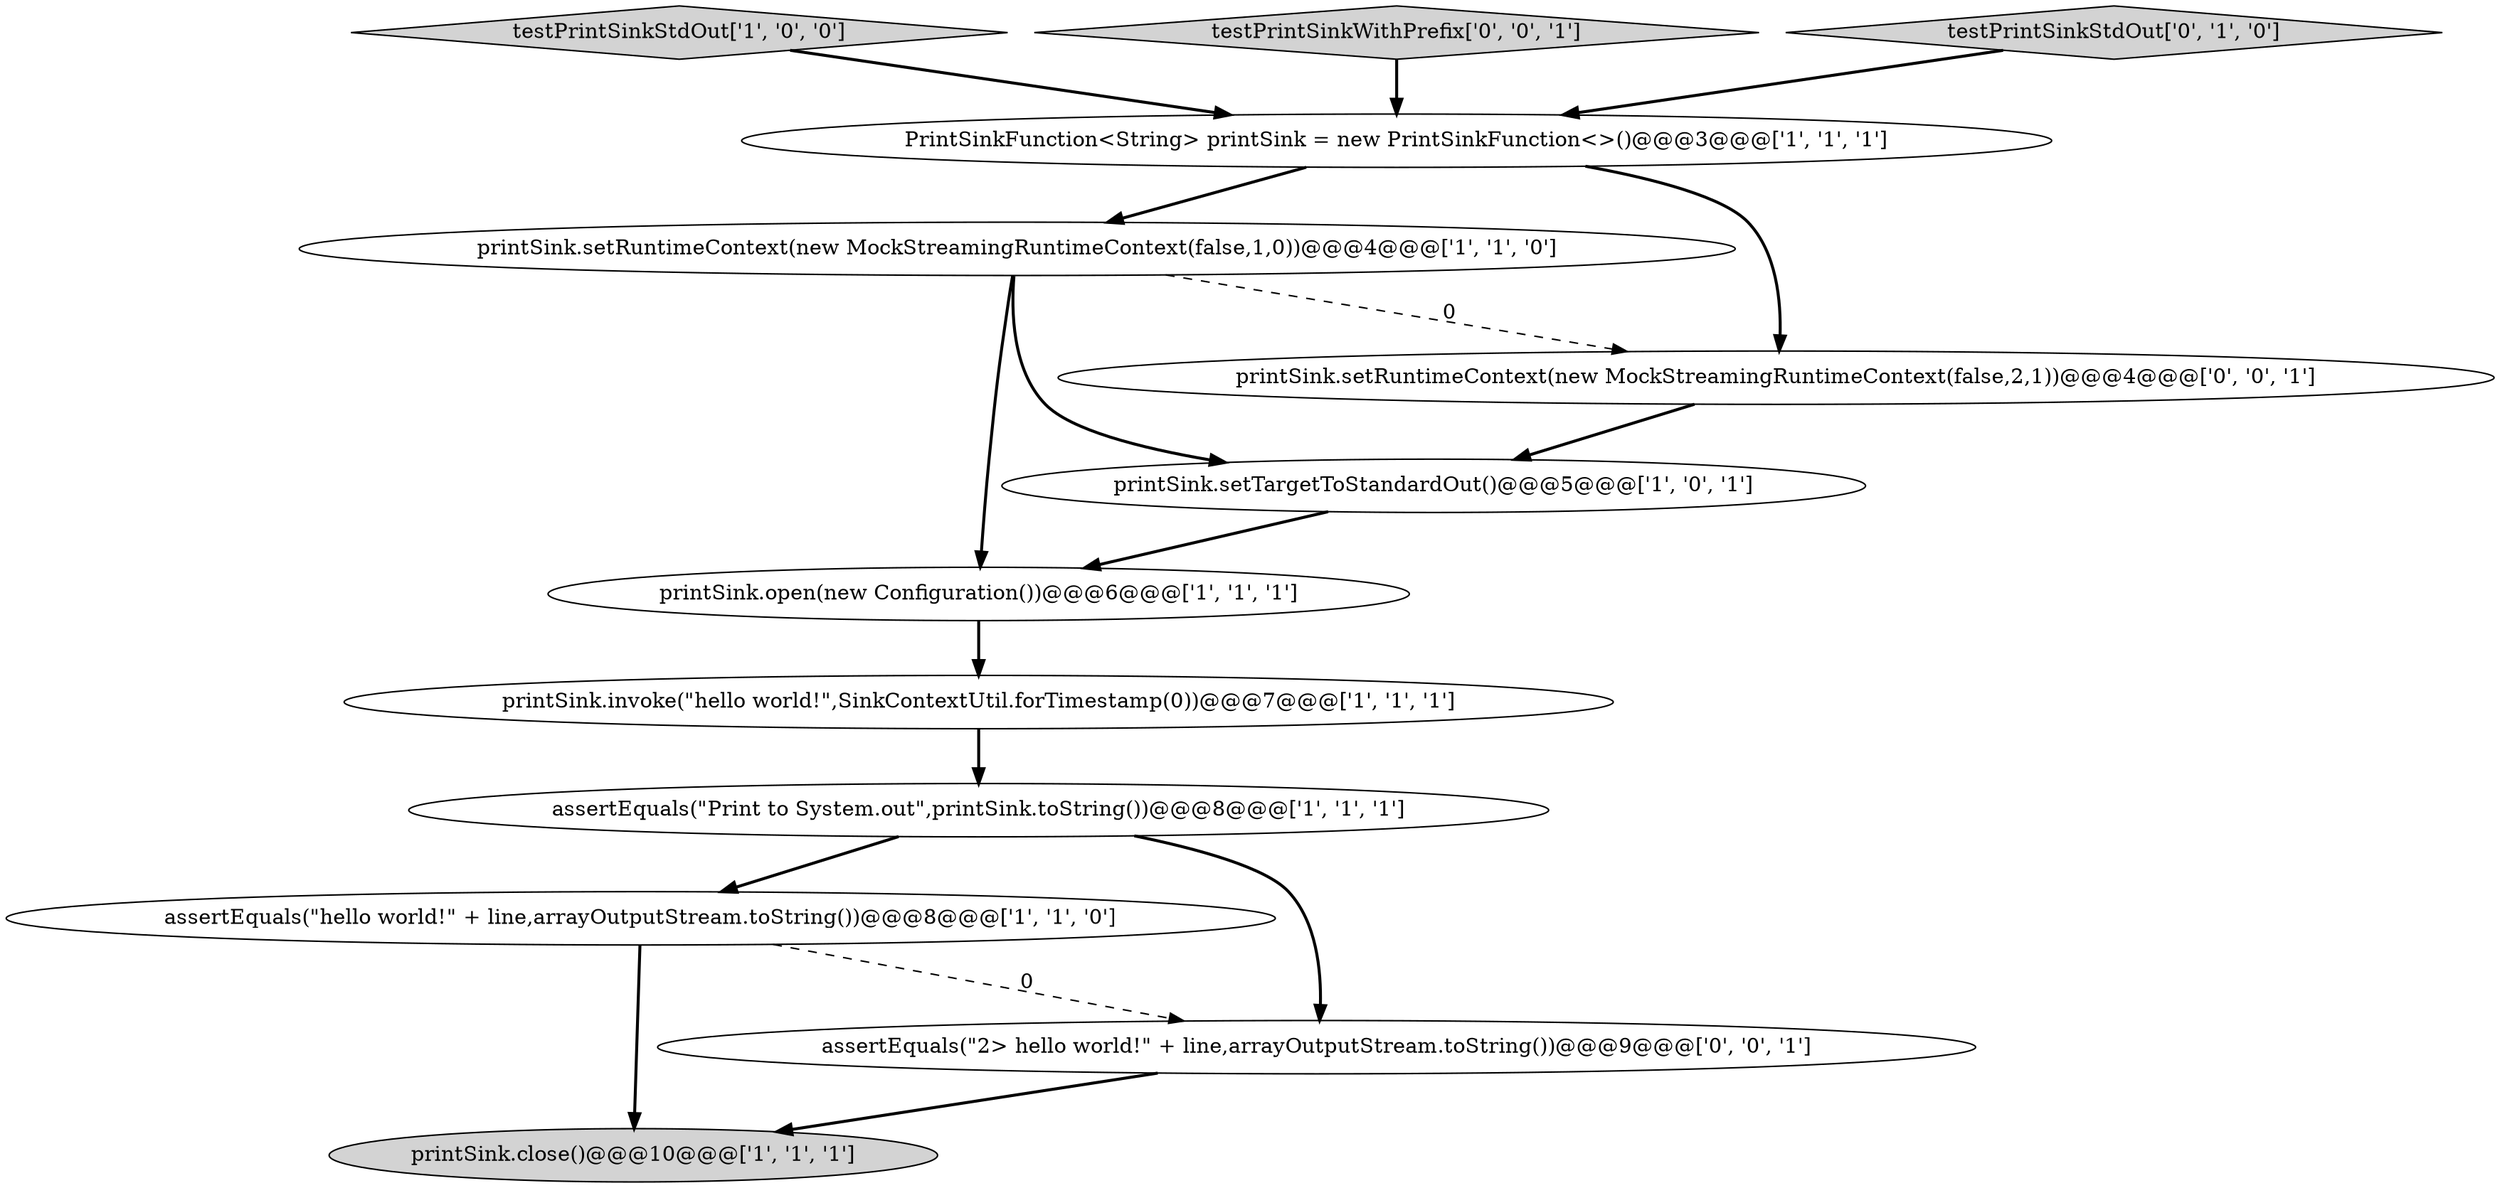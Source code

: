 digraph {
0 [style = filled, label = "PrintSinkFunction<String> printSink = new PrintSinkFunction<>()@@@3@@@['1', '1', '1']", fillcolor = white, shape = ellipse image = "AAA0AAABBB1BBB"];
5 [style = filled, label = "testPrintSinkStdOut['1', '0', '0']", fillcolor = lightgray, shape = diamond image = "AAA0AAABBB1BBB"];
1 [style = filled, label = "printSink.invoke(\"hello world!\",SinkContextUtil.forTimestamp(0))@@@7@@@['1', '1', '1']", fillcolor = white, shape = ellipse image = "AAA0AAABBB1BBB"];
12 [style = filled, label = "testPrintSinkWithPrefix['0', '0', '1']", fillcolor = lightgray, shape = diamond image = "AAA0AAABBB3BBB"];
2 [style = filled, label = "assertEquals(\"Print to System.out\",printSink.toString())@@@8@@@['1', '1', '1']", fillcolor = white, shape = ellipse image = "AAA0AAABBB1BBB"];
3 [style = filled, label = "assertEquals(\"hello world!\" + line,arrayOutputStream.toString())@@@8@@@['1', '1', '0']", fillcolor = white, shape = ellipse image = "AAA0AAABBB1BBB"];
9 [style = filled, label = "testPrintSinkStdOut['0', '1', '0']", fillcolor = lightgray, shape = diamond image = "AAA0AAABBB2BBB"];
7 [style = filled, label = "printSink.setRuntimeContext(new MockStreamingRuntimeContext(false,1,0))@@@4@@@['1', '1', '0']", fillcolor = white, shape = ellipse image = "AAA0AAABBB1BBB"];
8 [style = filled, label = "printSink.close()@@@10@@@['1', '1', '1']", fillcolor = lightgray, shape = ellipse image = "AAA0AAABBB1BBB"];
10 [style = filled, label = "printSink.setRuntimeContext(new MockStreamingRuntimeContext(false,2,1))@@@4@@@['0', '0', '1']", fillcolor = white, shape = ellipse image = "AAA0AAABBB3BBB"];
4 [style = filled, label = "printSink.setTargetToStandardOut()@@@5@@@['1', '0', '1']", fillcolor = white, shape = ellipse image = "AAA0AAABBB1BBB"];
6 [style = filled, label = "printSink.open(new Configuration())@@@6@@@['1', '1', '1']", fillcolor = white, shape = ellipse image = "AAA0AAABBB1BBB"];
11 [style = filled, label = "assertEquals(\"2> hello world!\" + line,arrayOutputStream.toString())@@@9@@@['0', '0', '1']", fillcolor = white, shape = ellipse image = "AAA0AAABBB3BBB"];
6->1 [style = bold, label=""];
11->8 [style = bold, label=""];
7->10 [style = dashed, label="0"];
1->2 [style = bold, label=""];
0->10 [style = bold, label=""];
7->6 [style = bold, label=""];
7->4 [style = bold, label=""];
9->0 [style = bold, label=""];
5->0 [style = bold, label=""];
4->6 [style = bold, label=""];
12->0 [style = bold, label=""];
3->8 [style = bold, label=""];
2->11 [style = bold, label=""];
3->11 [style = dashed, label="0"];
2->3 [style = bold, label=""];
0->7 [style = bold, label=""];
10->4 [style = bold, label=""];
}

